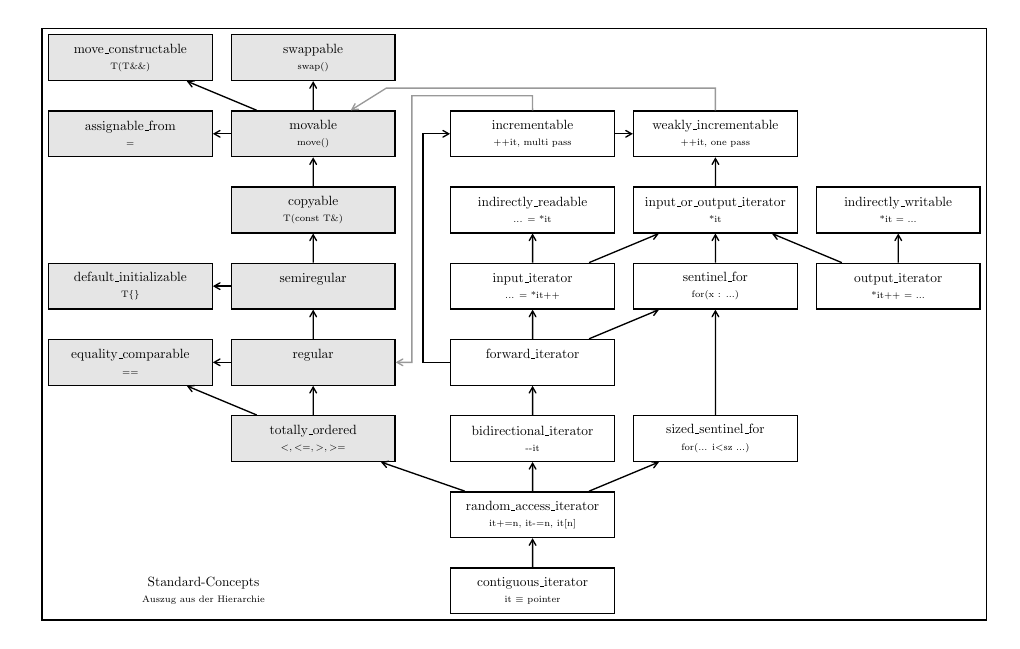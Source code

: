 %tikz2pdf-font=PTN57F.ttf:PTN77F.ttf

\usetikzlibrary{arrows} % deprecated. use: arrows.meta

\resizebox {\columnwidth} {!} {    % (2) scale to exact column width
%\scalebox {0.75} {
\begin{tikzpicture}[
	  node distance=6ex,
      background rectangle/.style={fill=white,draw=black,line width=1pt}, show background rectangle,
      every node/.style={align=center},
      scale=-2.0,xscale=-2.4,
      every node/.append style={draw},
    ]

\tikzstyle{box} = [rectangle,
	text centered, 
	draw=black, line width=1pt,
	fill=white,
	text=black,
];
\tikzstyle{class} = [box,rectangle,fill=black!10,
	minimum width=4.3cm, 
	minimum height=1.2cm, 
];
\tikzstyle{cclass} = [class,fill=white];

\tikzstyle{arr}= [-angle 60,
		draw=black, line width=1pt,
		font=\normalsize,
		text=black
];

  \node (indirectly_readable) at (2,2) [cclass] {indirectly\_readable\\ \scriptsize ... = *it };
  \node (indirectly_writable) at (4,2) [cclass] {indirectly\_writable\\ \scriptsize *it = ... };
  \node (weakly_incrementable) at (3,1) [cclass] {weakly\_incrementable\\ \scriptsize ++it, one pass};
  \node (incrementable) at (2,1) [cclass] {incrementable\\ \scriptsize ++it, multi pass};
  \node (input_or_output_iterator) at (3,2) [cclass] {input\_or\_output\_iterator\\ \scriptsize *it};
  \node (sentinel_for) at (3,3) [cclass] {sentinel\_for\\ \scriptsize for(x : ...)};
  \node (sized_sentinel_for) at (3,5) [cclass] {sized\_sentinel\_for\\ \scriptsize for(... i$<$sz ...)};
  \node (input_iterator) at (2,3) [cclass] {input\_iterator\\ \scriptsize ... = *it++ };
  \node (output_iterator) at (4,3) [cclass] {output\_iterator\\ \scriptsize *it++ = ...};
  \node (forward_iterator) at (2,4) [cclass] {forward\_iterator\\ \scriptsize };
  \node (bidirectional_iterator) at (2,5) [cclass] {bidirectional\_iterator\\ \scriptsize -{}-it};
  \node (random_access_iterator) at (2,6) [cclass] {random\_access\_iterator\\ \scriptsize it+=n, it-=n, it[n]};
  \node (contiguous_iterator) at (2,7) [cclass] {contiguous\_iterator\\ \scriptsize it $\equiv$ pointer};

  \draw [arr] (incrementable) -- (weakly_incrementable);
  \draw [arr] (input_or_output_iterator) -- (weakly_incrementable);
  \draw [arr] (sentinel_for) -- (input_or_output_iterator);
  \draw [arr] (sized_sentinel_for) -- (sentinel_for);
  \draw [arr] (input_iterator) -- (indirectly_readable);
  \draw [arr] (input_iterator) -- (input_or_output_iterator);
  \draw [arr] (output_iterator) -- (indirectly_writable);
  \draw [arr] (output_iterator) -- (input_or_output_iterator);
  \draw [arr] (forward_iterator) -- (sentinel_for);
  \draw [arr] (forward_iterator) -- (input_iterator);
  \draw [arr] (forward_iterator) -- (1.4,4) -- (1.4,1) -- (incrementable);
  \draw [arr] (bidirectional_iterator) -- (forward_iterator);
  \draw [arr] (random_access_iterator) -- (bidirectional_iterator);
  \draw [arr] (random_access_iterator) -- (sized_sentinel_for);
  \draw [arr] (contiguous_iterator) -- (random_access_iterator);

\tikzstyle{conc} = [class,fill=black!10];

  \node (totally_ordered) at (0.8,5) [conc] {totally\_ordered\\ \scriptsize $ <, <=, >, >=$ };
    \draw [arr] (random_access_iterator) -- (totally_ordered);
  \node (regular) at (0.8,4) [conc] {regular\\ \scriptsize };
    \draw [arr] (totally_ordered) -- (regular);
  \node (semiregular) at (0.8,3) [conc] {semiregular\\ \scriptsize };
    \draw [arr] (regular) -- (semiregular);
  \node (copyable) at (0.8,2) [conc] {copyable\\ \scriptsize T(const T\&)};
    \draw [arr] (semiregular) -- (copyable);
  \node (movable) at (0.8,1) [conc] {movable\\ \scriptsize move()};
    \draw [arr] (copyable) -- (movable);

  \node (move_constructable) at (-0.2,0) [conc] {move\_constructable\\ \scriptsize T(T\&\&)};
  \node (swappable) at (0.8,0) [conc] {swappable\\ \scriptsize swap()};
  \node (assignable_from) at (-0.2,1) [conc] {assignable\_from\\ \scriptsize =};
    \draw [arr] (movable) -- (move_constructable);
    \draw [arr] (movable) -- (swappable);
    \draw [arr] (movable) -- (assignable_from);

  \node (default_initializable) at (-0.2,3) [conc] {default\_initializable\\ \scriptsize T\{\}};
    \draw [arr] (semiregular) -- (default_initializable);

  \node (equality_comparable) at (-0.2,4) [conc] {equality\_comparable\\ \scriptsize $==$};
    \draw [arr] (regular) -- (equality_comparable);
    \draw [arr] (totally_ordered) -- (equality_comparable);

    \draw [arr,color=black!40] (incrementable) -- (2,0.5) -- (1.34,0.5) -- (1.34,4) -- (regular);

    \draw [arr,color=black!40] (weakly_incrementable) -- (3,0.4) -- (1.2,0.4) -- (movable);


  \node (key) at (0.2,7) [conc,fill=none,draw=none] {Standard-Concepts\\ \scriptsize Auszug aus der Hierarchie};


\end{tikzpicture}
}%resizebox

